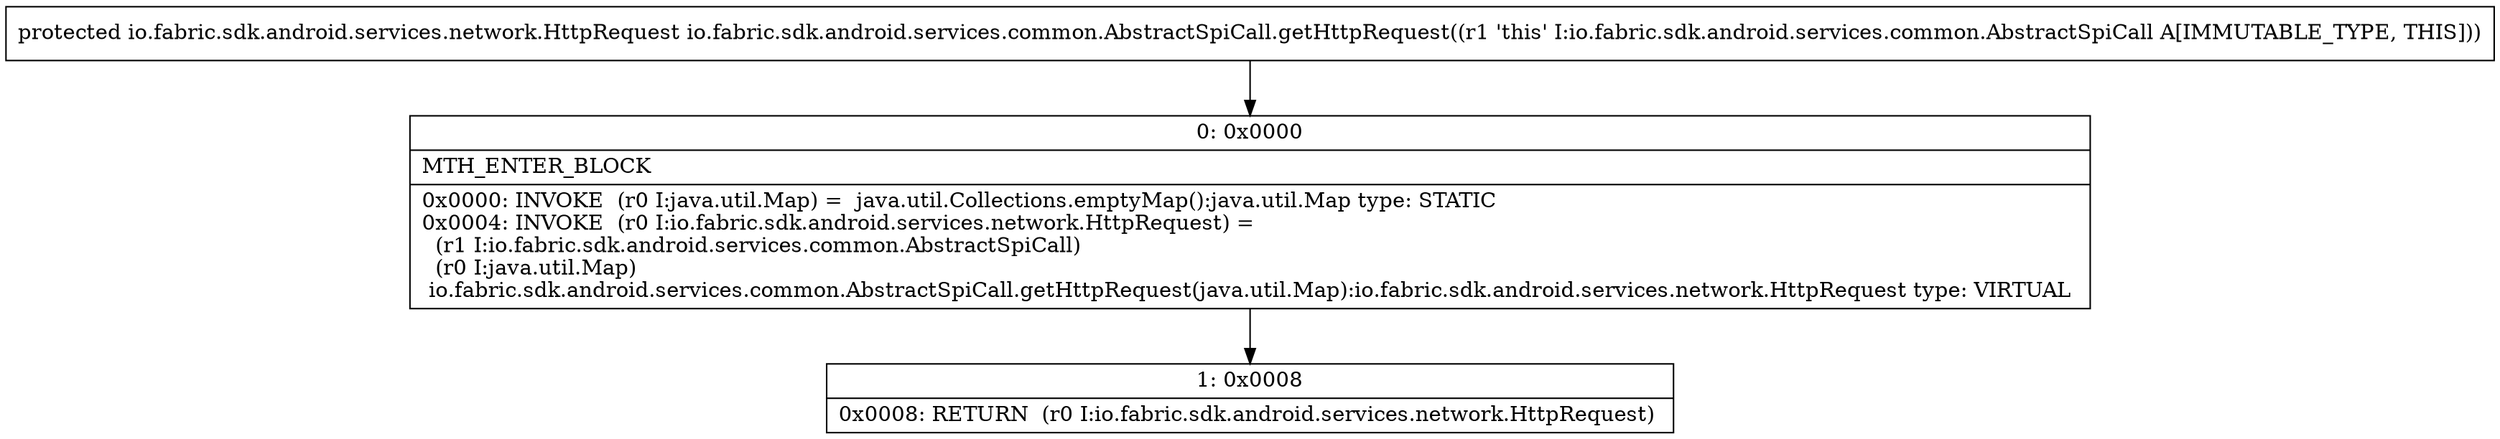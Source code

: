 digraph "CFG forio.fabric.sdk.android.services.common.AbstractSpiCall.getHttpRequest()Lio\/fabric\/sdk\/android\/services\/network\/HttpRequest;" {
Node_0 [shape=record,label="{0\:\ 0x0000|MTH_ENTER_BLOCK\l|0x0000: INVOKE  (r0 I:java.util.Map) =  java.util.Collections.emptyMap():java.util.Map type: STATIC \l0x0004: INVOKE  (r0 I:io.fabric.sdk.android.services.network.HttpRequest) = \l  (r1 I:io.fabric.sdk.android.services.common.AbstractSpiCall)\l  (r0 I:java.util.Map)\l io.fabric.sdk.android.services.common.AbstractSpiCall.getHttpRequest(java.util.Map):io.fabric.sdk.android.services.network.HttpRequest type: VIRTUAL \l}"];
Node_1 [shape=record,label="{1\:\ 0x0008|0x0008: RETURN  (r0 I:io.fabric.sdk.android.services.network.HttpRequest) \l}"];
MethodNode[shape=record,label="{protected io.fabric.sdk.android.services.network.HttpRequest io.fabric.sdk.android.services.common.AbstractSpiCall.getHttpRequest((r1 'this' I:io.fabric.sdk.android.services.common.AbstractSpiCall A[IMMUTABLE_TYPE, THIS])) }"];
MethodNode -> Node_0;
Node_0 -> Node_1;
}

